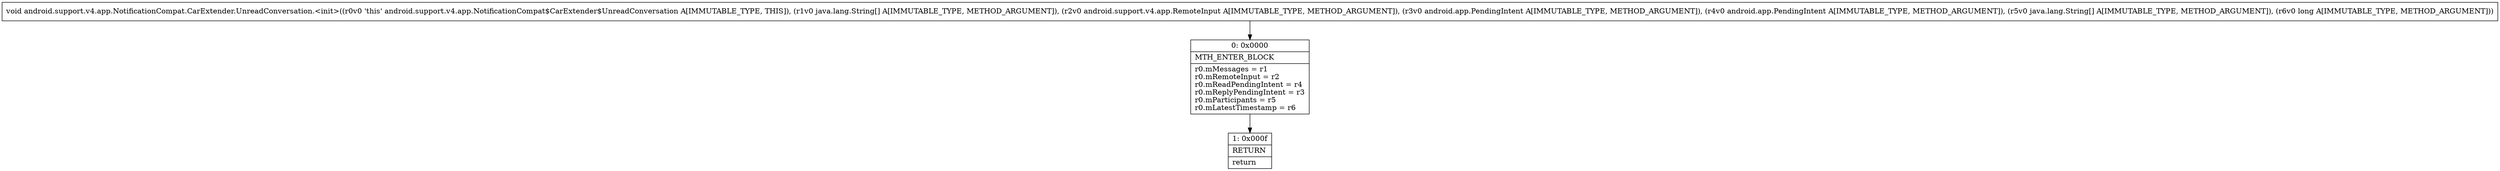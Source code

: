 digraph "CFG forandroid.support.v4.app.NotificationCompat.CarExtender.UnreadConversation.\<init\>([Ljava\/lang\/String;Landroid\/support\/v4\/app\/RemoteInput;Landroid\/app\/PendingIntent;Landroid\/app\/PendingIntent;[Ljava\/lang\/String;J)V" {
Node_0 [shape=record,label="{0\:\ 0x0000|MTH_ENTER_BLOCK\l|r0.mMessages = r1\lr0.mRemoteInput = r2\lr0.mReadPendingIntent = r4\lr0.mReplyPendingIntent = r3\lr0.mParticipants = r5\lr0.mLatestTimestamp = r6\l}"];
Node_1 [shape=record,label="{1\:\ 0x000f|RETURN\l|return\l}"];
MethodNode[shape=record,label="{void android.support.v4.app.NotificationCompat.CarExtender.UnreadConversation.\<init\>((r0v0 'this' android.support.v4.app.NotificationCompat$CarExtender$UnreadConversation A[IMMUTABLE_TYPE, THIS]), (r1v0 java.lang.String[] A[IMMUTABLE_TYPE, METHOD_ARGUMENT]), (r2v0 android.support.v4.app.RemoteInput A[IMMUTABLE_TYPE, METHOD_ARGUMENT]), (r3v0 android.app.PendingIntent A[IMMUTABLE_TYPE, METHOD_ARGUMENT]), (r4v0 android.app.PendingIntent A[IMMUTABLE_TYPE, METHOD_ARGUMENT]), (r5v0 java.lang.String[] A[IMMUTABLE_TYPE, METHOD_ARGUMENT]), (r6v0 long A[IMMUTABLE_TYPE, METHOD_ARGUMENT])) }"];
MethodNode -> Node_0;
Node_0 -> Node_1;
}

